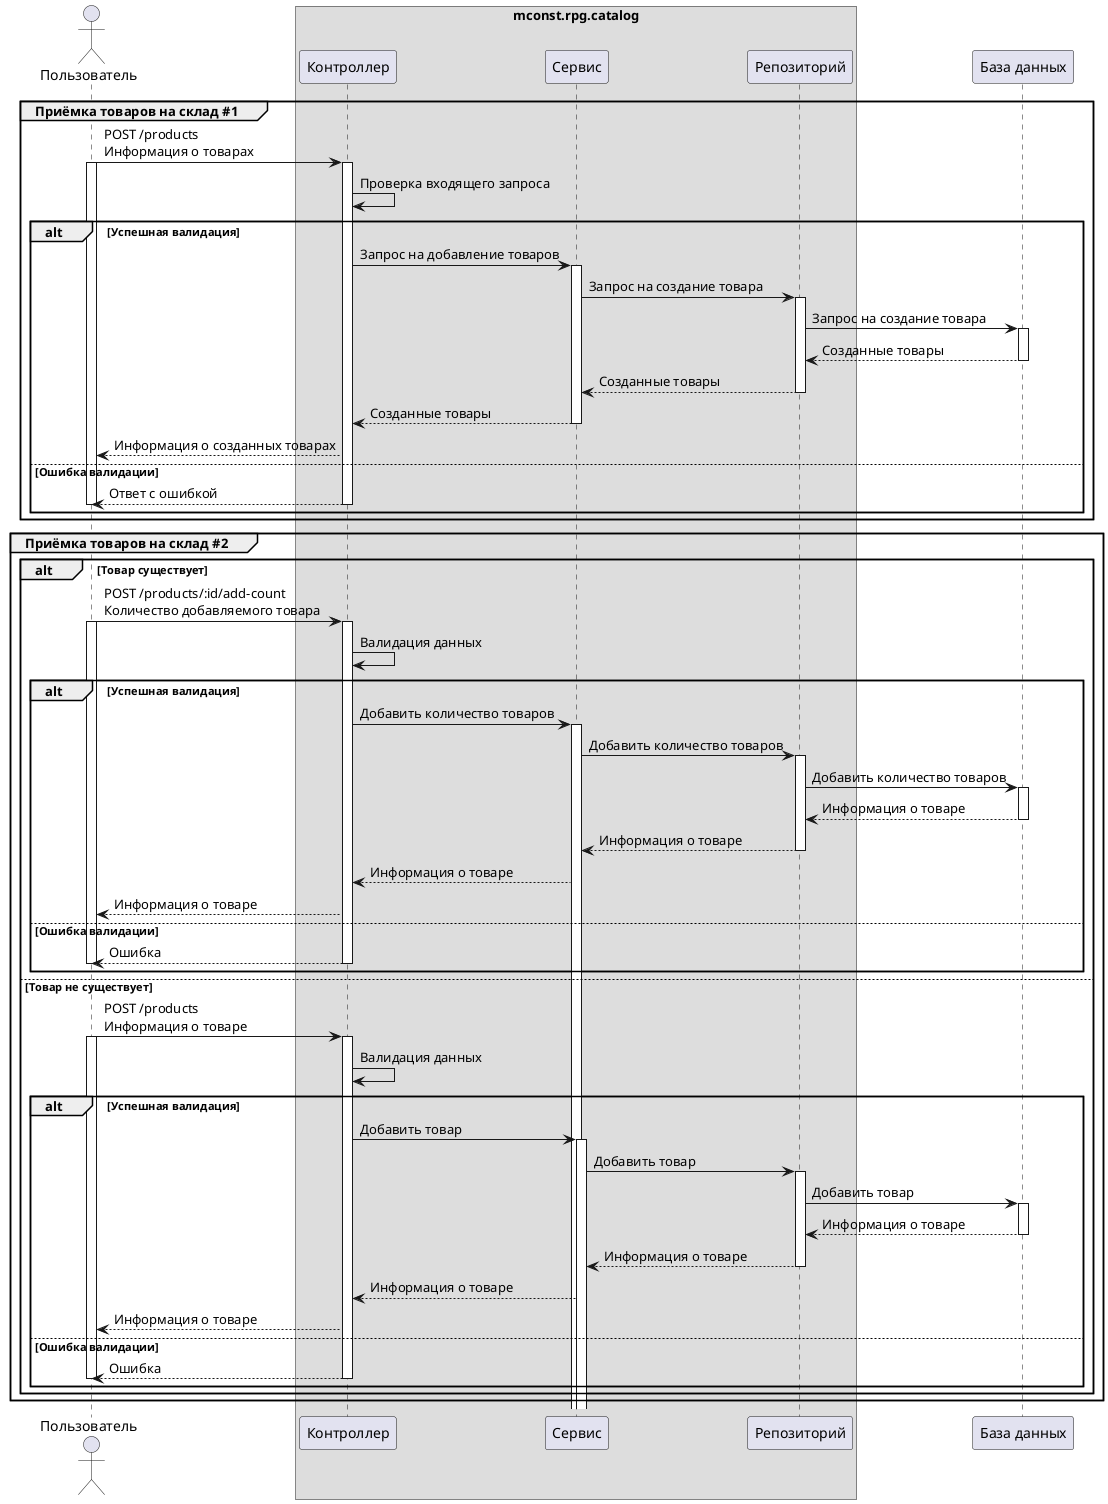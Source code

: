 @startuml
'https://plantuml.com/sequence-diagram

'autonumber

actor "Пользователь" as user
box mconst.rpg.catalog
        participant "Контроллер" as controller
        participant "Сервис" as service
        participant "Репозиторий" as repository
end box
participant "База данных" as db

group Приёмка товаров на склад #1
    user -> controller: POST /products\nИнформация о товарах
    activate user
    activate controller
    controller -> controller: Проверка входящего запроса
    alt Успешная валидация
        controller -> service: Запрос на добавление товаров
        activate service
        service -> repository: Запрос на создание товара
        activate repository
        repository -> db: Запрос на создание товара
        activate db
        db --> repository: Созданные товары
        deactivate db
        repository --> service: Созданные товары
        deactivate repository
        service --> controller: Созданные товары
        deactivate service
        controller --> user: Информация о созданных товарах
    else Ошибка валидации
        controller --> user: Ответ с ошибкой
        deactivate controller
        deactivate user
    end
end group

group Приёмка товаров на склад #2
    alt Товар существует
        user -> controller: POST /products/:id/add-count\nКоличество добавляемого товара
        activate user
        activate controller
        controller -> controller: Валидация данных
        alt Успешная валидация
            controller -> service: Добавить количество товаров
            activate service
            service -> repository: Добавить количество товаров
            activate repository
            repository -> db: Добавить количество товаров
            activate db
            db --> repository: Информация о товаре
            deactivate db
            repository --> service: Информация о товаре
            deactivate repository
            service --> controller: Информация о товаре
            controller --> user: Информация о товаре
        else Ошибка валидации
            controller --> user: Ошибка
            deactivate controller
            deactivate user
        end
    else Товар не существует
        user -> controller: POST /products\nИнформация о товаре
        activate user
        activate controller
        controller -> controller: Валидация данных
        alt Успешная валидация
            controller -> service: Добавить товар
            activate service
            service -> repository: Добавить товар
            activate repository
            repository -> db: Добавить товар
            activate db
            db --> repository: Информация о товаре
            deactivate db
            repository --> service: Информация о товаре
            deactivate repository
            service --> controller: Информация о товаре
            controller --> user: Информация о товаре
        else Ошибка валидации
            controller --> user: Ошибка
            deactivate controller
            deactivate user
        end
    end
end group
@enduml